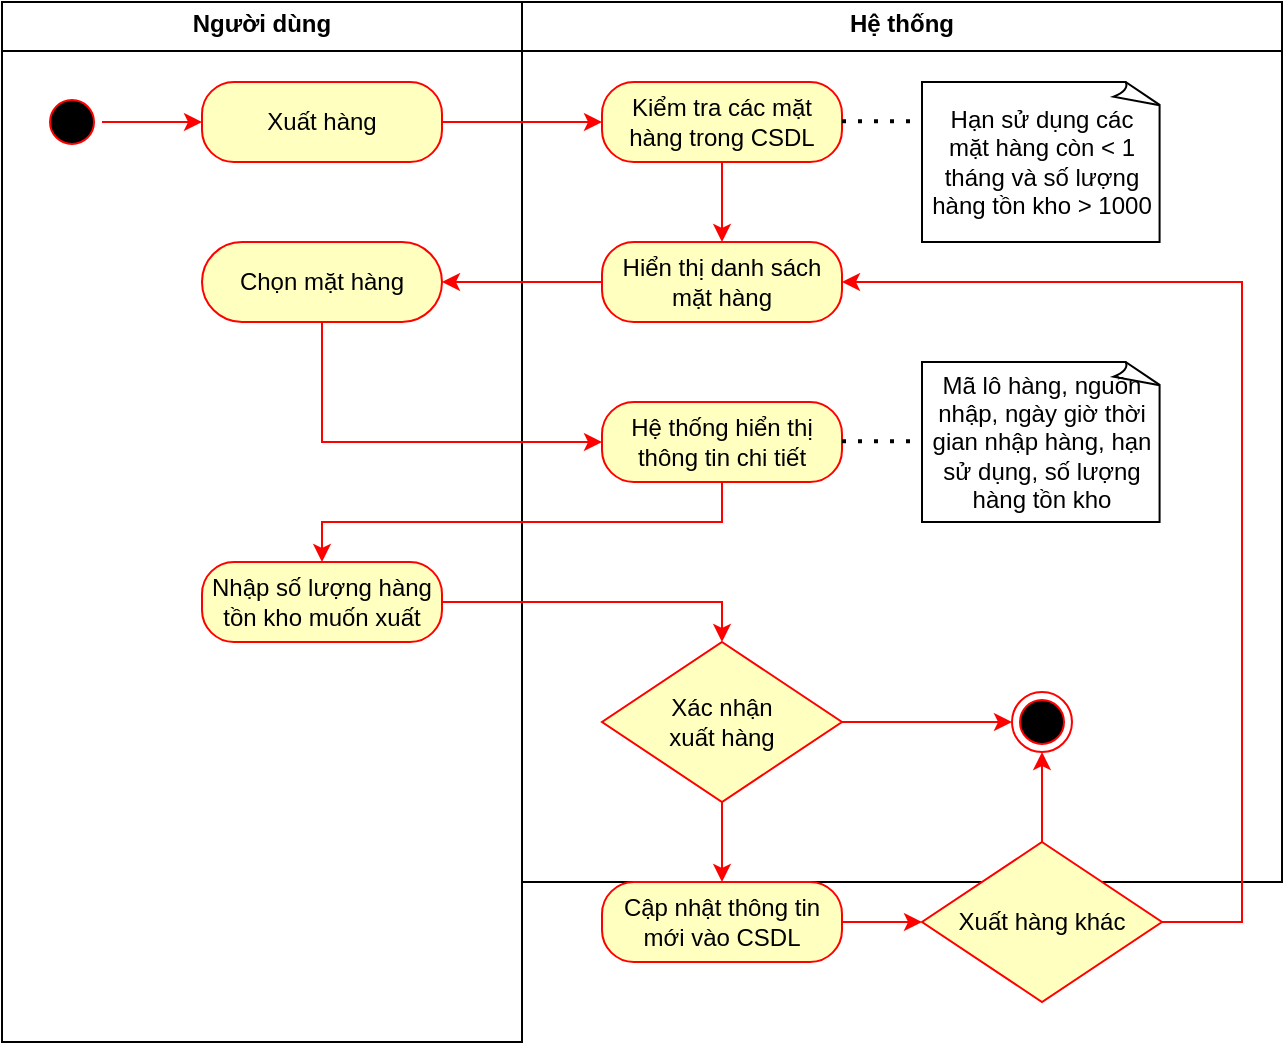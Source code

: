 <mxfile version="26.0.7">
  <diagram name="Page-1" id="qjxpVgBRS9zOOTXjjIfq">
    <mxGraphModel dx="813" dy="348" grid="1" gridSize="10" guides="1" tooltips="1" connect="1" arrows="1" fold="1" page="1" pageScale="1" pageWidth="850" pageHeight="1100" math="0" shadow="0">
      <root>
        <mxCell id="0" />
        <mxCell id="1" parent="0" />
        <mxCell id="E6wu_Sl9GeRM73bdmKUh-53" value="&lt;p style=&quot;margin:0px;margin-top:4px;text-align:center;&quot;&gt;&lt;b&gt;Hệ thống&lt;/b&gt;&lt;/p&gt;&lt;hr size=&quot;1&quot; style=&quot;border-style:solid;&quot;&gt;&lt;div style=&quot;height:2px;&quot;&gt;&lt;/div&gt;" style="verticalAlign=top;align=left;overflow=fill;html=1;whiteSpace=wrap;" vertex="1" parent="1">
          <mxGeometry x="260" width="380" height="440" as="geometry" />
        </mxCell>
        <mxCell id="E6wu_Sl9GeRM73bdmKUh-52" value="&lt;p style=&quot;margin:0px;margin-top:4px;text-align:center;&quot;&gt;&lt;b&gt;Người dùng&lt;/b&gt;&lt;/p&gt;&lt;hr size=&quot;1&quot; style=&quot;border-style:solid;&quot;&gt;&lt;div style=&quot;height:2px;&quot;&gt;&lt;/div&gt;" style="verticalAlign=top;align=left;overflow=fill;html=1;whiteSpace=wrap;" vertex="1" parent="1">
          <mxGeometry width="260" height="520" as="geometry" />
        </mxCell>
        <mxCell id="E6wu_Sl9GeRM73bdmKUh-49" value="" style="edgeStyle=orthogonalEdgeStyle;rounded=0;orthogonalLoop=1;jettySize=auto;html=1;strokeColor=light-dark(#FF0000,#FFFFFF);" edge="1" parent="1" source="E6wu_Sl9GeRM73bdmKUh-1" target="E6wu_Sl9GeRM73bdmKUh-2">
          <mxGeometry relative="1" as="geometry" />
        </mxCell>
        <mxCell id="E6wu_Sl9GeRM73bdmKUh-1" value="" style="ellipse;html=1;shape=startState;fillColor=#000000;strokeColor=light-dark(#FF0000,#FFFFFF);" vertex="1" parent="1">
          <mxGeometry x="20" y="45" width="30" height="30" as="geometry" />
        </mxCell>
        <mxCell id="E6wu_Sl9GeRM73bdmKUh-5" value="" style="edgeStyle=orthogonalEdgeStyle;rounded=0;orthogonalLoop=1;jettySize=auto;html=1;strokeColor=light-dark(#FF0000,#FFFFFF);" edge="1" parent="1" source="E6wu_Sl9GeRM73bdmKUh-2" target="E6wu_Sl9GeRM73bdmKUh-3">
          <mxGeometry relative="1" as="geometry" />
        </mxCell>
        <mxCell id="E6wu_Sl9GeRM73bdmKUh-2" value="Xuất hàng" style="rounded=1;whiteSpace=wrap;html=1;arcSize=40;fontColor=#000000;fillColor=#ffffc0;strokeColor=light-dark(#FF0000,#FFFFFF);" vertex="1" parent="1">
          <mxGeometry x="100" y="40" width="120" height="40" as="geometry" />
        </mxCell>
        <mxCell id="E6wu_Sl9GeRM73bdmKUh-36" value="" style="edgeStyle=orthogonalEdgeStyle;rounded=0;orthogonalLoop=1;jettySize=auto;html=1;strokeColor=light-dark(#FF0000,#FFFFFF);" edge="1" parent="1" source="E6wu_Sl9GeRM73bdmKUh-3" target="E6wu_Sl9GeRM73bdmKUh-35">
          <mxGeometry relative="1" as="geometry" />
        </mxCell>
        <mxCell id="E6wu_Sl9GeRM73bdmKUh-3" value="Kiểm tra các mặt hàng trong CSDL" style="rounded=1;whiteSpace=wrap;html=1;arcSize=40;fontColor=#000000;fillColor=#ffffc0;strokeColor=light-dark(#FF0000,#FFFFFF);" vertex="1" parent="1">
          <mxGeometry x="300" y="40" width="120" height="40" as="geometry" />
        </mxCell>
        <mxCell id="E6wu_Sl9GeRM73bdmKUh-6" value="Hạn sử dụng các&lt;br&gt;mặt hàng còn &amp;lt; 1 tháng và số lượng hàng tồn kho &amp;gt; 1000" style="whiteSpace=wrap;html=1;shape=mxgraph.basic.document;align=center;strokeColor=light-dark(#000000,#FFFFFF);" vertex="1" parent="1">
          <mxGeometry x="460" y="40" width="120" height="80" as="geometry" />
        </mxCell>
        <mxCell id="E6wu_Sl9GeRM73bdmKUh-38" style="edgeStyle=orthogonalEdgeStyle;rounded=0;orthogonalLoop=1;jettySize=auto;html=1;entryX=0;entryY=0.5;entryDx=0;entryDy=0;strokeColor=light-dark(#FF0000,#FFFFFF);" edge="1" parent="1" source="E6wu_Sl9GeRM73bdmKUh-9" target="E6wu_Sl9GeRM73bdmKUh-10">
          <mxGeometry relative="1" as="geometry">
            <Array as="points">
              <mxPoint x="160" y="220" />
            </Array>
          </mxGeometry>
        </mxCell>
        <mxCell id="E6wu_Sl9GeRM73bdmKUh-9" value="Chọn mặt hàng" style="rounded=1;whiteSpace=wrap;html=1;arcSize=50;fontColor=#000000;fillColor=#ffffc0;strokeColor=light-dark(#FF0000,#FFFFFF);" vertex="1" parent="1">
          <mxGeometry x="100" y="120" width="120" height="40" as="geometry" />
        </mxCell>
        <mxCell id="E6wu_Sl9GeRM73bdmKUh-40" style="edgeStyle=orthogonalEdgeStyle;rounded=0;orthogonalLoop=1;jettySize=auto;html=1;entryX=0.5;entryY=0;entryDx=0;entryDy=0;strokeColor=light-dark(#FF0000,#FFFFFF);" edge="1" parent="1" source="E6wu_Sl9GeRM73bdmKUh-10" target="E6wu_Sl9GeRM73bdmKUh-21">
          <mxGeometry relative="1" as="geometry">
            <Array as="points">
              <mxPoint x="360" y="260" />
              <mxPoint x="160" y="260" />
            </Array>
          </mxGeometry>
        </mxCell>
        <mxCell id="E6wu_Sl9GeRM73bdmKUh-10" value="Hệ thống hiển thị thông tin chi tiết" style="rounded=1;whiteSpace=wrap;html=1;arcSize=40;fontColor=#000000;fillColor=#ffffc0;strokeColor=light-dark(#FF0000,#FFFFFF);" vertex="1" parent="1">
          <mxGeometry x="300" y="200" width="120" height="40" as="geometry" />
        </mxCell>
        <mxCell id="E6wu_Sl9GeRM73bdmKUh-13" value="Mã lô hàng, nguồn nhập, ngày giờ thời gian nhập hàng, hạn sử dụng, số lượng hàng tồn kho" style="whiteSpace=wrap;html=1;shape=mxgraph.basic.document;align=center;strokeColor=light-dark(#000000,#FFFFFF);" vertex="1" parent="1">
          <mxGeometry x="460" y="180" width="120" height="80" as="geometry" />
        </mxCell>
        <mxCell id="E6wu_Sl9GeRM73bdmKUh-17" value="" style="endArrow=none;dashed=1;html=1;dashPattern=1 3;strokeWidth=2;rounded=0;strokeColor=light-dark(#000000,#FFFFFF);" edge="1" parent="1">
          <mxGeometry width="50" height="50" relative="1" as="geometry">
            <mxPoint x="420" y="219.66" as="sourcePoint" />
            <mxPoint x="460" y="219.66" as="targetPoint" />
          </mxGeometry>
        </mxCell>
        <mxCell id="E6wu_Sl9GeRM73bdmKUh-19" value="" style="endArrow=none;dashed=1;html=1;dashPattern=1 3;strokeWidth=2;rounded=0;strokeColor=light-dark(#000000,#FFFFFF);" edge="1" parent="1">
          <mxGeometry width="50" height="50" relative="1" as="geometry">
            <mxPoint x="420" y="59.66" as="sourcePoint" />
            <mxPoint x="460" y="59.66" as="targetPoint" />
          </mxGeometry>
        </mxCell>
        <mxCell id="E6wu_Sl9GeRM73bdmKUh-24" value="" style="edgeStyle=orthogonalEdgeStyle;rounded=0;orthogonalLoop=1;jettySize=auto;html=1;entryX=0.5;entryY=0;entryDx=0;entryDy=0;strokeColor=light-dark(#FF0000,#FFFFFF);" edge="1" parent="1" source="E6wu_Sl9GeRM73bdmKUh-21" target="E6wu_Sl9GeRM73bdmKUh-23">
          <mxGeometry relative="1" as="geometry">
            <mxPoint x="360" y="330" as="targetPoint" />
          </mxGeometry>
        </mxCell>
        <mxCell id="E6wu_Sl9GeRM73bdmKUh-21" value="Nhập số lượng hàng tồn kho muốn xuất" style="rounded=1;whiteSpace=wrap;html=1;arcSize=40;fontColor=#000000;fillColor=#ffffc0;strokeColor=light-dark(#FF0000,#FFFFFF);" vertex="1" parent="1">
          <mxGeometry x="100" y="280" width="120" height="40" as="geometry" />
        </mxCell>
        <mxCell id="E6wu_Sl9GeRM73bdmKUh-26" value="" style="edgeStyle=orthogonalEdgeStyle;rounded=0;orthogonalLoop=1;jettySize=auto;html=1;strokeColor=light-dark(#FF0000,#FFFFFF);" edge="1" parent="1" source="E6wu_Sl9GeRM73bdmKUh-23" target="E6wu_Sl9GeRM73bdmKUh-25">
          <mxGeometry relative="1" as="geometry" />
        </mxCell>
        <mxCell id="E6wu_Sl9GeRM73bdmKUh-30" value="" style="edgeStyle=orthogonalEdgeStyle;rounded=0;orthogonalLoop=1;jettySize=auto;html=1;strokeColor=light-dark(#FF0000,#FFFFFF);" edge="1" parent="1" source="E6wu_Sl9GeRM73bdmKUh-23" target="E6wu_Sl9GeRM73bdmKUh-29">
          <mxGeometry relative="1" as="geometry" />
        </mxCell>
        <mxCell id="E6wu_Sl9GeRM73bdmKUh-23" value="Xác nhận&lt;br&gt;xuất hàng" style="rhombus;whiteSpace=wrap;html=1;fontColor=#000000;fillColor=#ffffc0;strokeColor=light-dark(#FF0000,#FFFFFF);" vertex="1" parent="1">
          <mxGeometry x="300" y="320" width="120" height="80" as="geometry" />
        </mxCell>
        <mxCell id="E6wu_Sl9GeRM73bdmKUh-28" value="" style="edgeStyle=orthogonalEdgeStyle;rounded=0;orthogonalLoop=1;jettySize=auto;html=1;strokeColor=light-dark(#FF0000,#FFFFFF);" edge="1" parent="1" source="E6wu_Sl9GeRM73bdmKUh-25" target="E6wu_Sl9GeRM73bdmKUh-27">
          <mxGeometry relative="1" as="geometry" />
        </mxCell>
        <mxCell id="E6wu_Sl9GeRM73bdmKUh-25" value="Cập nhật thông tin&lt;br&gt;mới vào CSDL" style="rounded=1;whiteSpace=wrap;html=1;arcSize=40;fontColor=#000000;fillColor=#ffffc0;strokeColor=light-dark(#FF0000,#FFFFFF);" vertex="1" parent="1">
          <mxGeometry x="300" y="440" width="120" height="40" as="geometry" />
        </mxCell>
        <mxCell id="E6wu_Sl9GeRM73bdmKUh-31" value="" style="edgeStyle=orthogonalEdgeStyle;rounded=0;orthogonalLoop=1;jettySize=auto;html=1;strokeColor=light-dark(#FF0000,#FFFFFF);" edge="1" parent="1" source="E6wu_Sl9GeRM73bdmKUh-27" target="E6wu_Sl9GeRM73bdmKUh-29">
          <mxGeometry relative="1" as="geometry" />
        </mxCell>
        <mxCell id="E6wu_Sl9GeRM73bdmKUh-44" style="edgeStyle=orthogonalEdgeStyle;rounded=0;orthogonalLoop=1;jettySize=auto;html=1;entryX=1;entryY=0.5;entryDx=0;entryDy=0;strokeColor=light-dark(#FF0000,#FFFFFF);" edge="1" parent="1" source="E6wu_Sl9GeRM73bdmKUh-27" target="E6wu_Sl9GeRM73bdmKUh-35">
          <mxGeometry relative="1" as="geometry">
            <Array as="points">
              <mxPoint x="620" y="460" />
              <mxPoint x="620" y="140" />
            </Array>
          </mxGeometry>
        </mxCell>
        <mxCell id="E6wu_Sl9GeRM73bdmKUh-27" value="Xuất hàng khác" style="rhombus;whiteSpace=wrap;html=1;fontColor=#000000;fillColor=#ffffc0;strokeColor=light-dark(#FF0000,#FFFFFF);" vertex="1" parent="1">
          <mxGeometry x="460" y="420" width="120" height="80" as="geometry" />
        </mxCell>
        <mxCell id="E6wu_Sl9GeRM73bdmKUh-29" value="" style="ellipse;html=1;shape=endState;fillColor=#000000;strokeColor=light-dark(#FF0000,#FFFFFF);" vertex="1" parent="1">
          <mxGeometry x="505" y="345" width="30" height="30" as="geometry" />
        </mxCell>
        <mxCell id="E6wu_Sl9GeRM73bdmKUh-37" value="" style="edgeStyle=orthogonalEdgeStyle;rounded=0;orthogonalLoop=1;jettySize=auto;html=1;strokeColor=light-dark(#FF0000,#FFFFFF);" edge="1" parent="1" source="E6wu_Sl9GeRM73bdmKUh-35" target="E6wu_Sl9GeRM73bdmKUh-9">
          <mxGeometry relative="1" as="geometry" />
        </mxCell>
        <mxCell id="E6wu_Sl9GeRM73bdmKUh-35" value="Hiển thị danh sách mặt hàng" style="rounded=1;whiteSpace=wrap;html=1;arcSize=40;fontColor=#000000;fillColor=#ffffc0;strokeColor=light-dark(#FF0000,#FFFFFF);" vertex="1" parent="1">
          <mxGeometry x="300" y="120" width="120" height="40" as="geometry" />
        </mxCell>
      </root>
    </mxGraphModel>
  </diagram>
</mxfile>
